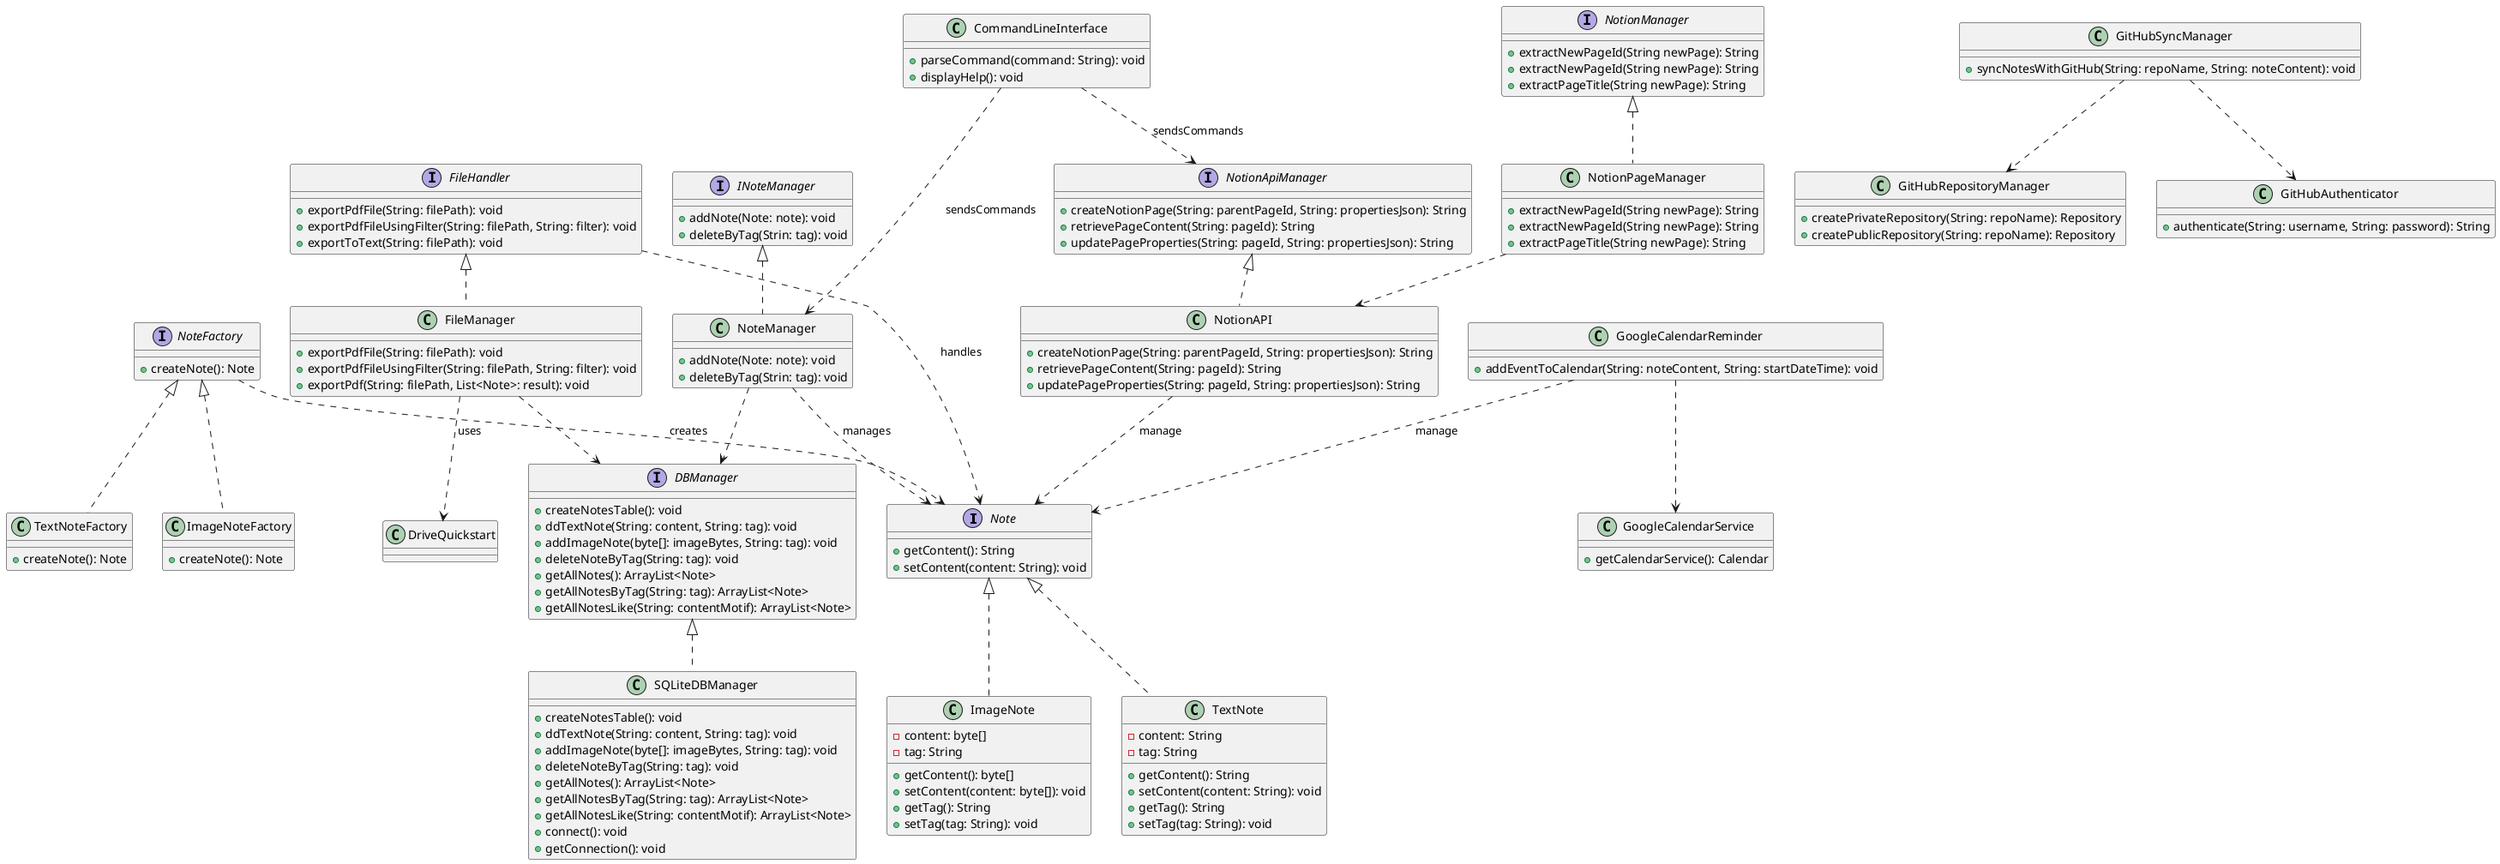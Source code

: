@startuml
interface Note {
    +getContent(): String
    +setContent(content: String): void
}

class TextNote {
    -content: String
    -tag: String
    +getContent(): String
    +setContent(content: String): void
    +getTag(): String
    +setTag(tag: String): void
}

class ImageNote {
    -content: byte[]
    -tag: String
    +getContent(): byte[]
    +setContent(content: byte[]): void
    +getTag(): String
    +setTag(tag: String): void
}

interface NoteFactory {
    +createNote(): Note
}

class TextNoteFactory {
    +createNote(): Note
}

class ImageNoteFactory {
    +createNote(): Note
}

interface INoteManager {
    +addNote(Note: note): void
    +deleteByTag(Strin: tag): void
}

class NoteManager implements INoteManager {
    +addNote(Note: note): void
    +deleteByTag(Strin: tag): void
}


interface FileHandler {
    +exportPdfFile(String: filePath): void 
    +exportPdfFileUsingFilter(String: filePath, String: filter): void
    +exportToText(String: filePath): void

}

class FileManager implements FileHandler {
    +exportPdfFile(String: filePath): void 
    +exportPdfFileUsingFilter(String: filePath, String: filter): void
    +exportPdf(String: filePath, List<Note>: result): void

}


class CommandLineInterface {
    +parseCommand(command: String): void
    +displayHelp(): void
}

interface DBManager{
    +createNotesTable(): void
    +ddTextNote(String: content, String: tag): void
    +addImageNote(byte[]: imageBytes, String: tag): void
    +deleteNoteByTag(String: tag): void
    +getAllNotes(): ArrayList<Note> 
    +getAllNotesByTag(String: tag): ArrayList<Note> 
    +getAllNotesLike(String: contentMotif): ArrayList<Note> 
}

class SQLiteDBManager implements DBManager {
    +createNotesTable(): void
    +ddTextNote(String: content, String: tag): void
    +addImageNote(byte[]: imageBytes, String: tag): void
    +deleteNoteByTag(String: tag): void
    +getAllNotes(): ArrayList<Note>
    +getAllNotesByTag(String: tag): ArrayList<Note>
    +getAllNotesLike(String: contentMotif): ArrayList<Note>
    +connect(): void
    +getConnection(): void
    }

interface NotionApiManager{
    +createNotionPage(String: parentPageId, String: propertiesJson): String
    +retrievePageContent(String: pageId): String
    +updatePageProperties(String: pageId, String: propertiesJson): String
    }

class NotionAPI implements NotionApiManager{
    +createNotionPage(String: parentPageId, String: propertiesJson): String
    +retrievePageContent(String: pageId): String
    +updatePageProperties(String: pageId, String: propertiesJson): String
    }

interface NotionManager{
    +extractNewPageId(String newPage): String
    +extractNewPageId(String newPage): String
    +extractPageTitle(String newPage): String
}

class NotionPageManager implements NotionManager{
    +extractNewPageId(String newPage): String
    +extractNewPageId(String newPage): String
    +extractPageTitle(String newPage): String
    }  

class GoogleCalendarReminder{
    +addEventToCalendar(String: noteContent, String: startDateTime): void
    }  

class GoogleCalendarService{
    +getCalendarService(): Calendar
    }

class GitHubSyncManager {
    +syncNotesWithGitHub(String: repoName, String: noteContent): void
}

class GitHubRepositoryManager {
    +createPrivateRepository(String: repoName): Repository
    +createPublicRepository(String: repoName): Repository
}

class GitHubAuthenticator {
    +authenticate(String: username, String: password): String
}

Note <|.. TextNote
Note <|.. ImageNote

NoteFactory <|.. TextNoteFactory
NoteFactory <|.. ImageNoteFactory
FileManager ..> DBManager
NoteManager ..> DBManager

NoteFactory ..> Note : creates
NoteManager ..> Note : manages
FileHandler ..> Note : handles
NotionAPI ..> Note : manage
GoogleCalendarReminder ..> Note : manage
NotionPageManager ..> NotionAPI


CommandLineInterface ..> NoteManager : sendsCommands
CommandLineInterface ..> NotionApiManager : sendsCommands
FileManager ..> DriveQuickstart: uses

GoogleCalendarReminder ..> GoogleCalendarService

GitHubSyncManager ..> GitHubRepositoryManager
GitHubSyncManager ..> GitHubAuthenticator

@enduml
=======
